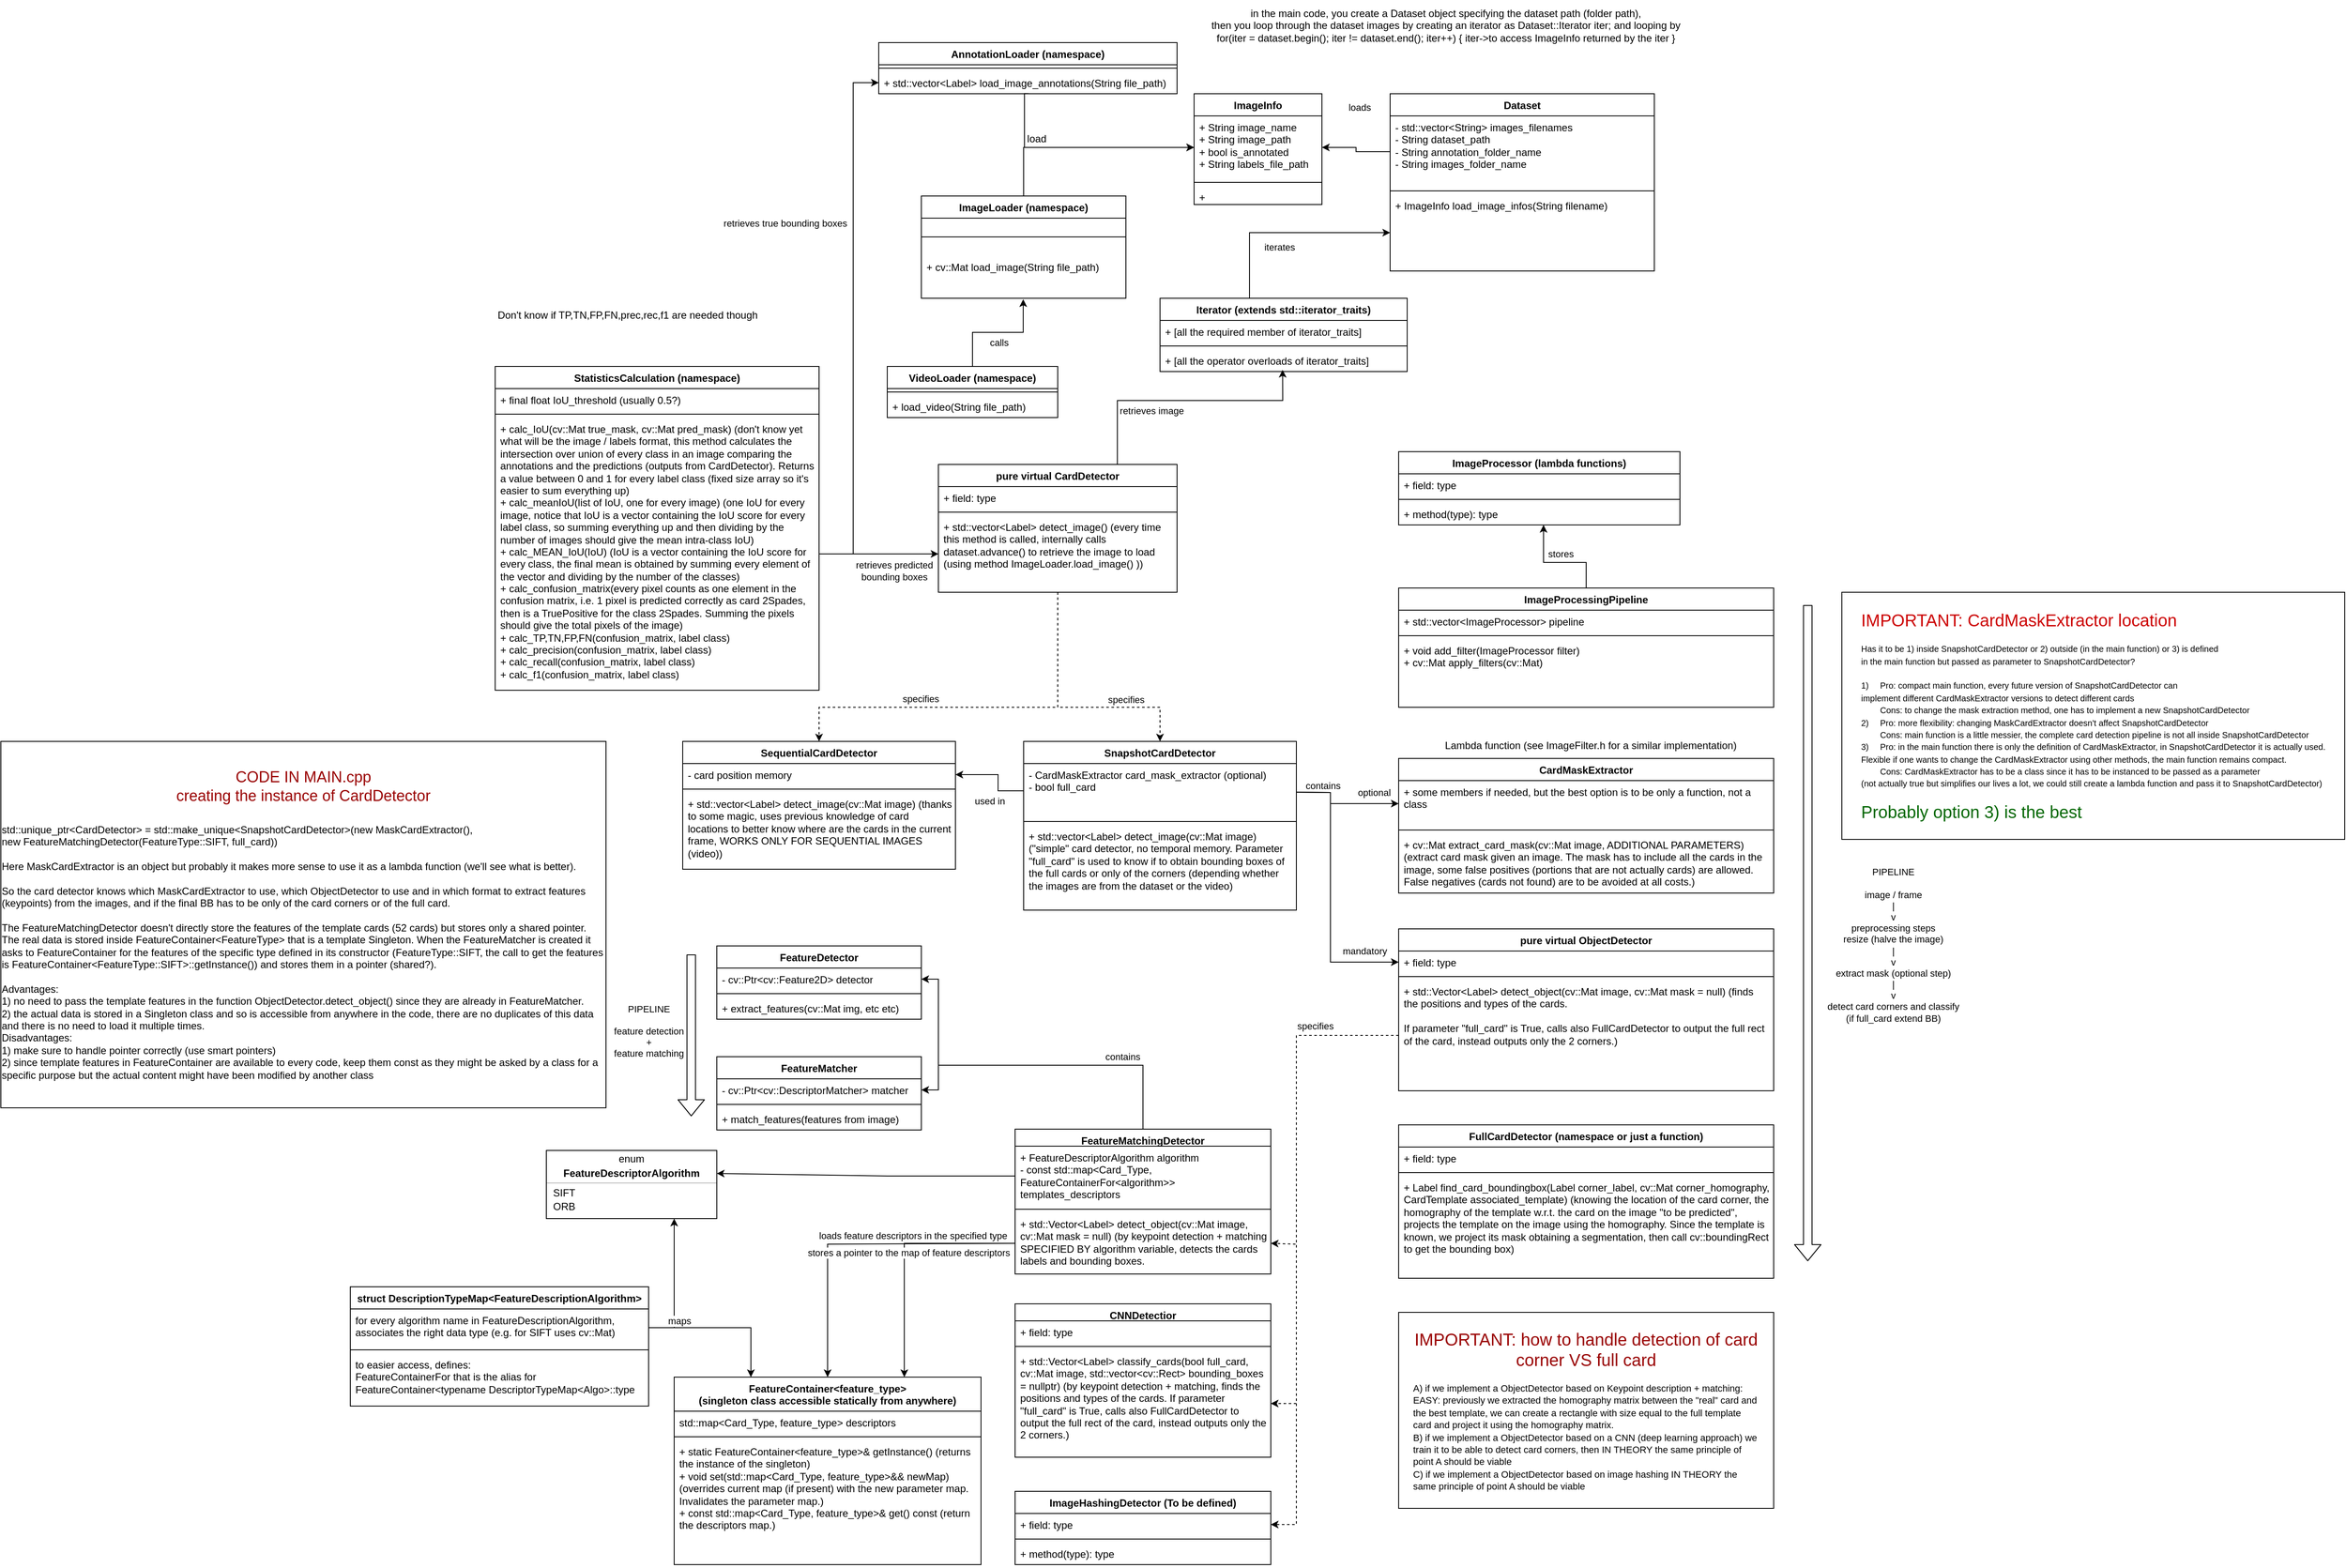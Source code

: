 <mxfile>
    <diagram name="Page-1" id="c4acf3e9-155e-7222-9cf6-157b1a14988f">
        <mxGraphModel dx="3056" dy="2372" grid="1" gridSize="10" guides="1" tooltips="1" connect="1" arrows="1" fold="1" page="1" pageScale="1" pageWidth="850" pageHeight="1100" background="none" math="0" shadow="0">
            <root>
                <mxCell id="0"/>
                <mxCell id="1" parent="0"/>
                <mxCell id="INni8aJdQVXMnW472Vi9-1" value="ImageLoader (namespace)" style="swimlane;fontStyle=1;align=center;verticalAlign=top;childLayout=stackLayout;horizontal=1;startSize=26;horizontalStack=0;resizeParent=1;resizeParentMax=0;resizeLast=0;collapsible=1;marginBottom=0;whiteSpace=wrap;html=1;" parent="1" vertex="1">
                    <mxGeometry x="440" y="-40" width="240" height="120" as="geometry"/>
                </mxCell>
                <mxCell id="INni8aJdQVXMnW472Vi9-3" value="" style="line;strokeWidth=1;fillColor=none;align=left;verticalAlign=middle;spacingTop=-1;spacingLeft=3;spacingRight=3;rotatable=0;labelPosition=right;points=[];portConstraint=eastwest;strokeColor=inherit;" parent="INni8aJdQVXMnW472Vi9-1" vertex="1">
                    <mxGeometry y="26" width="240" height="44" as="geometry"/>
                </mxCell>
                <mxCell id="INni8aJdQVXMnW472Vi9-4" value="+ cv::Mat load_image(String file_path)" style="text;strokeColor=none;fillColor=none;align=left;verticalAlign=top;spacingLeft=4;spacingRight=4;overflow=hidden;rotatable=0;points=[[0,0.5],[1,0.5]];portConstraint=eastwest;whiteSpace=wrap;html=1;" parent="INni8aJdQVXMnW472Vi9-1" vertex="1">
                    <mxGeometry y="70" width="240" height="50" as="geometry"/>
                </mxCell>
                <mxCell id="XtUhYxJzeD2RdiECUGd_-15" value="" style="edgeStyle=orthogonalEdgeStyle;rounded=0;orthogonalLoop=1;jettySize=auto;html=1;entryX=0.498;entryY=1.023;entryDx=0;entryDy=0;entryPerimeter=0;exitX=0.5;exitY=0;exitDx=0;exitDy=0;" parent="1" source="INni8aJdQVXMnW472Vi9-5" target="INni8aJdQVXMnW472Vi9-4" edge="1">
                    <mxGeometry relative="1" as="geometry">
                        <Array as="points">
                            <mxPoint x="500" y="120"/>
                            <mxPoint x="560" y="120"/>
                        </Array>
                    </mxGeometry>
                </mxCell>
                <mxCell id="XtUhYxJzeD2RdiECUGd_-16" value="calls" style="edgeLabel;html=1;align=center;verticalAlign=middle;resizable=0;points=[];" parent="XtUhYxJzeD2RdiECUGd_-15" vertex="1" connectable="0">
                    <mxGeometry x="0.511" relative="1" as="geometry">
                        <mxPoint x="-29" y="17" as="offset"/>
                    </mxGeometry>
                </mxCell>
                <mxCell id="INni8aJdQVXMnW472Vi9-5" value="VideoLoader (namespace)" style="swimlane;fontStyle=1;align=center;verticalAlign=top;childLayout=stackLayout;horizontal=1;startSize=26;horizontalStack=0;resizeParent=1;resizeParentMax=0;resizeLast=0;collapsible=1;marginBottom=0;whiteSpace=wrap;html=1;" parent="1" vertex="1">
                    <mxGeometry x="400" y="160" width="200" height="60" as="geometry"/>
                </mxCell>
                <mxCell id="INni8aJdQVXMnW472Vi9-7" value="" style="line;strokeWidth=1;fillColor=none;align=left;verticalAlign=middle;spacingTop=-1;spacingLeft=3;spacingRight=3;rotatable=0;labelPosition=right;points=[];portConstraint=eastwest;strokeColor=inherit;" parent="INni8aJdQVXMnW472Vi9-5" vertex="1">
                    <mxGeometry y="26" width="200" height="8" as="geometry"/>
                </mxCell>
                <mxCell id="INni8aJdQVXMnW472Vi9-8" value="+ load_video(String file_path)" style="text;strokeColor=none;fillColor=none;align=left;verticalAlign=top;spacingLeft=4;spacingRight=4;overflow=hidden;rotatable=0;points=[[0,0.5],[1,0.5]];portConstraint=eastwest;whiteSpace=wrap;html=1;" parent="INni8aJdQVXMnW472Vi9-5" vertex="1">
                    <mxGeometry y="34" width="200" height="26" as="geometry"/>
                </mxCell>
                <mxCell id="INni8aJdQVXMnW472Vi9-11" value="AnnotationLoader (namespace)" style="swimlane;fontStyle=1;align=center;verticalAlign=top;childLayout=stackLayout;horizontal=1;startSize=26;horizontalStack=0;resizeParent=1;resizeParentMax=0;resizeLast=0;collapsible=1;marginBottom=0;whiteSpace=wrap;html=1;" parent="1" vertex="1">
                    <mxGeometry x="390" y="-220" width="350" height="60" as="geometry"/>
                </mxCell>
                <mxCell id="INni8aJdQVXMnW472Vi9-13" value="" style="line;strokeWidth=1;fillColor=none;align=left;verticalAlign=middle;spacingTop=-1;spacingLeft=3;spacingRight=3;rotatable=0;labelPosition=right;points=[];portConstraint=eastwest;strokeColor=inherit;" parent="INni8aJdQVXMnW472Vi9-11" vertex="1">
                    <mxGeometry y="26" width="350" height="8" as="geometry"/>
                </mxCell>
                <mxCell id="INni8aJdQVXMnW472Vi9-14" value="+ std::vector&amp;lt;Label&amp;gt; load_image_annotations(String file_path)" style="text;strokeColor=none;fillColor=none;align=left;verticalAlign=top;spacingLeft=4;spacingRight=4;overflow=hidden;rotatable=0;points=[[0,0.5],[1,0.5]];portConstraint=eastwest;whiteSpace=wrap;html=1;" parent="INni8aJdQVXMnW472Vi9-11" vertex="1">
                    <mxGeometry y="34" width="350" height="26" as="geometry"/>
                </mxCell>
                <mxCell id="INni8aJdQVXMnW472Vi9-15" value="SnapshotCardDetector" style="swimlane;fontStyle=1;align=center;verticalAlign=top;childLayout=stackLayout;horizontal=1;startSize=26;horizontalStack=0;resizeParent=1;resizeParentMax=0;resizeLast=0;collapsible=1;marginBottom=0;whiteSpace=wrap;html=1;" parent="1" vertex="1">
                    <mxGeometry x="560" y="600" width="320" height="198" as="geometry"/>
                </mxCell>
                <mxCell id="INni8aJdQVXMnW472Vi9-16" value="- CardMaskExtractor card_mask_extractor (optional)&lt;div&gt;- bool full_card&lt;/div&gt;" style="text;strokeColor=none;fillColor=none;align=left;verticalAlign=top;spacingLeft=4;spacingRight=4;overflow=hidden;rotatable=0;points=[[0,0.5],[1,0.5]];portConstraint=eastwest;whiteSpace=wrap;html=1;" parent="INni8aJdQVXMnW472Vi9-15" vertex="1">
                    <mxGeometry y="26" width="320" height="64" as="geometry"/>
                </mxCell>
                <mxCell id="INni8aJdQVXMnW472Vi9-17" value="" style="line;strokeWidth=1;fillColor=none;align=left;verticalAlign=middle;spacingTop=-1;spacingLeft=3;spacingRight=3;rotatable=0;labelPosition=right;points=[];portConstraint=eastwest;strokeColor=inherit;" parent="INni8aJdQVXMnW472Vi9-15" vertex="1">
                    <mxGeometry y="90" width="320" height="8" as="geometry"/>
                </mxCell>
                <mxCell id="INni8aJdQVXMnW472Vi9-18" value="+ std::vector&amp;lt;Label&amp;gt; detect_image(cv::Mat image) (&quot;simple&quot; card detector, no temporal memory. Parameter &quot;full_card&quot; is used to know if to obtain bounding boxes of the full cards or only of the corners (depending whether the images are from the dataset or the video)" style="text;strokeColor=none;fillColor=none;align=left;verticalAlign=top;spacingLeft=4;spacingRight=4;overflow=hidden;rotatable=0;points=[[0,0.5],[1,0.5]];portConstraint=eastwest;whiteSpace=wrap;html=1;" parent="INni8aJdQVXMnW472Vi9-15" vertex="1">
                    <mxGeometry y="98" width="320" height="100" as="geometry"/>
                </mxCell>
                <mxCell id="INni8aJdQVXMnW472Vi9-19" value="Dataset" style="swimlane;fontStyle=1;align=center;verticalAlign=top;childLayout=stackLayout;horizontal=1;startSize=26;horizontalStack=0;resizeParent=1;resizeParentMax=0;resizeLast=0;collapsible=1;marginBottom=0;whiteSpace=wrap;html=1;" parent="1" vertex="1">
                    <mxGeometry x="990" y="-160" width="310" height="208" as="geometry"/>
                </mxCell>
                <mxCell id="INni8aJdQVXMnW472Vi9-20" value="- std::vector&amp;lt;String&amp;gt; images_filenames&lt;div&gt;- String dataset_path&lt;/div&gt;&lt;div&gt;- String annotation_folder_name&lt;/div&gt;&lt;div&gt;- String images_folder_name&lt;/div&gt;" style="text;strokeColor=none;fillColor=none;align=left;verticalAlign=top;spacingLeft=4;spacingRight=4;overflow=hidden;rotatable=0;points=[[0,0.5],[1,0.5]];portConstraint=eastwest;whiteSpace=wrap;html=1;" parent="INni8aJdQVXMnW472Vi9-19" vertex="1">
                    <mxGeometry y="26" width="310" height="84" as="geometry"/>
                </mxCell>
                <mxCell id="INni8aJdQVXMnW472Vi9-21" value="" style="line;strokeWidth=1;fillColor=none;align=left;verticalAlign=middle;spacingTop=-1;spacingLeft=3;spacingRight=3;rotatable=0;labelPosition=right;points=[];portConstraint=eastwest;strokeColor=inherit;" parent="INni8aJdQVXMnW472Vi9-19" vertex="1">
                    <mxGeometry y="110" width="310" height="8" as="geometry"/>
                </mxCell>
                <mxCell id="INni8aJdQVXMnW472Vi9-22" value="+ ImageInfo load_image_infos(String filename)" style="text;strokeColor=none;fillColor=none;align=left;verticalAlign=top;spacingLeft=4;spacingRight=4;overflow=hidden;rotatable=0;points=[[0,0.5],[1,0.5]];portConstraint=eastwest;whiteSpace=wrap;html=1;" parent="INni8aJdQVXMnW472Vi9-19" vertex="1">
                    <mxGeometry y="118" width="310" height="90" as="geometry"/>
                </mxCell>
                <mxCell id="INni8aJdQVXMnW472Vi9-26" value="CardMaskExtractor" style="swimlane;fontStyle=1;align=center;verticalAlign=top;childLayout=stackLayout;horizontal=1;startSize=26;horizontalStack=0;resizeParent=1;resizeParentMax=0;resizeLast=0;collapsible=1;marginBottom=0;whiteSpace=wrap;html=1;" parent="1" vertex="1">
                    <mxGeometry x="1000" y="620" width="440" height="158" as="geometry"/>
                </mxCell>
                <mxCell id="INni8aJdQVXMnW472Vi9-27" value="+ some members if needed, but the best option is to be only a function, not a class" style="text;strokeColor=none;fillColor=none;align=left;verticalAlign=top;spacingLeft=4;spacingRight=4;overflow=hidden;rotatable=0;points=[[0,0.5],[1,0.5]];portConstraint=eastwest;whiteSpace=wrap;html=1;" parent="INni8aJdQVXMnW472Vi9-26" vertex="1">
                    <mxGeometry y="26" width="440" height="54" as="geometry"/>
                </mxCell>
                <mxCell id="INni8aJdQVXMnW472Vi9-28" value="" style="line;strokeWidth=1;fillColor=none;align=left;verticalAlign=middle;spacingTop=-1;spacingLeft=3;spacingRight=3;rotatable=0;labelPosition=right;points=[];portConstraint=eastwest;strokeColor=inherit;" parent="INni8aJdQVXMnW472Vi9-26" vertex="1">
                    <mxGeometry y="80" width="440" height="8" as="geometry"/>
                </mxCell>
                <mxCell id="INni8aJdQVXMnW472Vi9-29" value="+ cv::Mat extract_card_mask(cv::Mat image, ADDITIONAL PARAMETERS) (extract card mask given an image. The mask has to include all the cards in the image, some false positives (portions that are not actually cards) are allowed. False negatives (cards not found) are to be avoided at all costs.)" style="text;strokeColor=none;fillColor=none;align=left;verticalAlign=top;spacingLeft=4;spacingRight=4;overflow=hidden;rotatable=0;points=[[0,0.5],[1,0.5]];portConstraint=eastwest;whiteSpace=wrap;html=1;" parent="INni8aJdQVXMnW472Vi9-26" vertex="1">
                    <mxGeometry y="88" width="440" height="70" as="geometry"/>
                </mxCell>
                <mxCell id="INni8aJdQVXMnW472Vi9-32" value="pure virtual ObjectDetector" style="swimlane;fontStyle=1;align=center;verticalAlign=top;childLayout=stackLayout;horizontal=1;startSize=26;horizontalStack=0;resizeParent=1;resizeParentMax=0;resizeLast=0;collapsible=1;marginBottom=0;whiteSpace=wrap;html=1;" parent="1" vertex="1">
                    <mxGeometry x="1000" y="820" width="440" height="190" as="geometry"/>
                </mxCell>
                <mxCell id="INni8aJdQVXMnW472Vi9-33" value="+ field: type" style="text;strokeColor=none;fillColor=none;align=left;verticalAlign=top;spacingLeft=4;spacingRight=4;overflow=hidden;rotatable=0;points=[[0,0.5],[1,0.5]];portConstraint=eastwest;whiteSpace=wrap;html=1;" parent="INni8aJdQVXMnW472Vi9-32" vertex="1">
                    <mxGeometry y="26" width="440" height="26" as="geometry"/>
                </mxCell>
                <mxCell id="INni8aJdQVXMnW472Vi9-34" value="" style="line;strokeWidth=1;fillColor=none;align=left;verticalAlign=middle;spacingTop=-1;spacingLeft=3;spacingRight=3;rotatable=0;labelPosition=right;points=[];portConstraint=eastwest;strokeColor=inherit;" parent="INni8aJdQVXMnW472Vi9-32" vertex="1">
                    <mxGeometry y="52" width="440" height="8" as="geometry"/>
                </mxCell>
                <mxCell id="INni8aJdQVXMnW472Vi9-35" value="+ std::Vector&amp;lt;Label&amp;gt; detect_object(cv::Mat image, cv::Mat mask = null) (finds the positions and types of the cards.&lt;div&gt;&lt;br&gt;&lt;/div&gt;&lt;div&gt;If parameter &quot;full_card&quot; is True, calls also FullCardDetector to output the full rect of the card, instead outputs only the 2 corners.)&lt;/div&gt;" style="text;strokeColor=none;fillColor=none;align=left;verticalAlign=top;spacingLeft=4;spacingRight=4;overflow=hidden;rotatable=0;points=[[0,0.5],[1,0.5]];portConstraint=eastwest;whiteSpace=wrap;html=1;" parent="INni8aJdQVXMnW472Vi9-32" vertex="1">
                    <mxGeometry y="60" width="440" height="130" as="geometry"/>
                </mxCell>
                <mxCell id="INni8aJdQVXMnW472Vi9-43" value="pure virtual CardDetector" style="swimlane;fontStyle=1;align=center;verticalAlign=top;childLayout=stackLayout;horizontal=1;startSize=26;horizontalStack=0;resizeParent=1;resizeParentMax=0;resizeLast=0;collapsible=1;marginBottom=0;whiteSpace=wrap;html=1;" parent="1" vertex="1">
                    <mxGeometry x="460" y="275" width="280" height="150" as="geometry"/>
                </mxCell>
                <mxCell id="INni8aJdQVXMnW472Vi9-44" value="+ field: type" style="text;strokeColor=none;fillColor=none;align=left;verticalAlign=top;spacingLeft=4;spacingRight=4;overflow=hidden;rotatable=0;points=[[0,0.5],[1,0.5]];portConstraint=eastwest;whiteSpace=wrap;html=1;" parent="INni8aJdQVXMnW472Vi9-43" vertex="1">
                    <mxGeometry y="26" width="280" height="26" as="geometry"/>
                </mxCell>
                <mxCell id="INni8aJdQVXMnW472Vi9-45" value="" style="line;strokeWidth=1;fillColor=none;align=left;verticalAlign=middle;spacingTop=-1;spacingLeft=3;spacingRight=3;rotatable=0;labelPosition=right;points=[];portConstraint=eastwest;strokeColor=inherit;" parent="INni8aJdQVXMnW472Vi9-43" vertex="1">
                    <mxGeometry y="52" width="280" height="8" as="geometry"/>
                </mxCell>
                <mxCell id="INni8aJdQVXMnW472Vi9-46" value="+ std::vector&amp;lt;Label&amp;gt; detect_image() (every time this method is called, internally calls dataset.advance() to retrieve the image to load (using method ImageLoader.load_image() ))" style="text;strokeColor=none;fillColor=none;align=left;verticalAlign=top;spacingLeft=4;spacingRight=4;overflow=hidden;rotatable=0;points=[[0,0.5],[1,0.5]];portConstraint=eastwest;whiteSpace=wrap;html=1;" parent="INni8aJdQVXMnW472Vi9-43" vertex="1">
                    <mxGeometry y="60" width="280" height="90" as="geometry"/>
                </mxCell>
                <mxCell id="INni8aJdQVXMnW472Vi9-47" value="SequentialCardDetector" style="swimlane;fontStyle=1;align=center;verticalAlign=top;childLayout=stackLayout;horizontal=1;startSize=26;horizontalStack=0;resizeParent=1;resizeParentMax=0;resizeLast=0;collapsible=1;marginBottom=0;whiteSpace=wrap;html=1;" parent="1" vertex="1">
                    <mxGeometry x="160" y="600" width="320" height="150" as="geometry"/>
                </mxCell>
                <mxCell id="INni8aJdQVXMnW472Vi9-48" value="- card position memory" style="text;strokeColor=none;fillColor=none;align=left;verticalAlign=top;spacingLeft=4;spacingRight=4;overflow=hidden;rotatable=0;points=[[0,0.5],[1,0.5]];portConstraint=eastwest;whiteSpace=wrap;html=1;" parent="INni8aJdQVXMnW472Vi9-47" vertex="1">
                    <mxGeometry y="26" width="320" height="26" as="geometry"/>
                </mxCell>
                <mxCell id="INni8aJdQVXMnW472Vi9-49" value="" style="line;strokeWidth=1;fillColor=none;align=left;verticalAlign=middle;spacingTop=-1;spacingLeft=3;spacingRight=3;rotatable=0;labelPosition=right;points=[];portConstraint=eastwest;strokeColor=inherit;" parent="INni8aJdQVXMnW472Vi9-47" vertex="1">
                    <mxGeometry y="52" width="320" height="8" as="geometry"/>
                </mxCell>
                <mxCell id="INni8aJdQVXMnW472Vi9-50" value="+ std::vector&amp;lt;Label&amp;gt; detect_image(cv::Mat image) (thanks to some magic, uses previous knowledge of card locations to better know where are the cards in the current frame, WORKS ONLY FOR SEQUENTIAL IMAGES (video))" style="text;strokeColor=none;fillColor=none;align=left;verticalAlign=top;spacingLeft=4;spacingRight=4;overflow=hidden;rotatable=0;points=[[0,0.5],[1,0.5]];portConstraint=eastwest;whiteSpace=wrap;html=1;" parent="INni8aJdQVXMnW472Vi9-47" vertex="1">
                    <mxGeometry y="60" width="320" height="90" as="geometry"/>
                </mxCell>
                <mxCell id="INni8aJdQVXMnW472Vi9-65" value="StatisticsCalculation (namespace)" style="swimlane;fontStyle=1;align=center;verticalAlign=top;childLayout=stackLayout;horizontal=1;startSize=26;horizontalStack=0;resizeParent=1;resizeParentMax=0;resizeLast=0;collapsible=1;marginBottom=0;whiteSpace=wrap;html=1;" parent="1" vertex="1">
                    <mxGeometry x="-60" y="160" width="380" height="380" as="geometry"/>
                </mxCell>
                <mxCell id="INni8aJdQVXMnW472Vi9-66" value="+ final float IoU_threshold (usually 0.5?)" style="text;strokeColor=none;fillColor=none;align=left;verticalAlign=top;spacingLeft=4;spacingRight=4;overflow=hidden;rotatable=0;points=[[0,0.5],[1,0.5]];portConstraint=eastwest;whiteSpace=wrap;html=1;" parent="INni8aJdQVXMnW472Vi9-65" vertex="1">
                    <mxGeometry y="26" width="380" height="26" as="geometry"/>
                </mxCell>
                <mxCell id="INni8aJdQVXMnW472Vi9-67" value="" style="line;strokeWidth=1;fillColor=none;align=left;verticalAlign=middle;spacingTop=-1;spacingLeft=3;spacingRight=3;rotatable=0;labelPosition=right;points=[];portConstraint=eastwest;strokeColor=inherit;" parent="INni8aJdQVXMnW472Vi9-65" vertex="1">
                    <mxGeometry y="52" width="380" height="8" as="geometry"/>
                </mxCell>
                <mxCell id="INni8aJdQVXMnW472Vi9-68" value="+ calc_IoU(cv::Mat true_mask, cv::Mat pred_mask) (don&#39;t know yet what will be the image / labels format, this method calculates the intersection over union of every class in an image comparing the annotations and the predictions (outputs from CardDetector). Returns a value between 0 and 1 for every label class (fixed size array so it&#39;s easier to sum everything up)&lt;div&gt;+ calc_meanIoU(list of IoU, one for every image) (one IoU for every image, notice that IoU is a vector containing the IoU score for every label class, so summing everything up and then dividing by the number of images should give the mean intra-class IoU)&lt;/div&gt;&lt;div&gt;+ calc_MEAN_IoU(IoU) (IoU is a vector containing the IoU score for every class, the final mean is obtained by summing every element of the vector and dividing by the number of the classes)&lt;br&gt;&lt;div&gt;+ calc_confusion_matrix(every pixel counts as one element in the confusion matrix, i.e. 1 pixel is predicted correctly as card 2Spades, then is a TruePositive for the class 2Spades. Summing the pixels should give the total pixels of the image)&lt;/div&gt;&lt;div&gt;+ calc_TP,TN,FP,FN(confusion_matrix, label class)&lt;/div&gt;&lt;div&gt;+ calc_precision(confusion_matrix, label class)&lt;/div&gt;&lt;div&gt;+ calc_recall(confusion_matrix, label class)&lt;/div&gt;&lt;div&gt;+ calc_f1(confusion_matrix, label class)&lt;/div&gt;&lt;/div&gt;" style="text;strokeColor=none;fillColor=none;align=left;verticalAlign=top;spacingLeft=4;spacingRight=4;overflow=hidden;rotatable=0;points=[[0,0.5],[1,0.5]];portConstraint=eastwest;whiteSpace=wrap;html=1;" parent="INni8aJdQVXMnW472Vi9-65" vertex="1">
                    <mxGeometry y="60" width="380" height="320" as="geometry"/>
                </mxCell>
                <mxCell id="INni8aJdQVXMnW472Vi9-69" style="edgeStyle=orthogonalEdgeStyle;rounded=0;orthogonalLoop=1;jettySize=auto;html=1;entryX=0;entryY=0.5;entryDx=0;entryDy=0;" parent="1" source="INni8aJdQVXMnW472Vi9-68" target="INni8aJdQVXMnW472Vi9-14" edge="1">
                    <mxGeometry relative="1" as="geometry">
                        <Array as="points">
                            <mxPoint x="360" y="380"/>
                            <mxPoint x="360" y="-173"/>
                        </Array>
                    </mxGeometry>
                </mxCell>
                <mxCell id="INni8aJdQVXMnW472Vi9-70" value="retrieves true bounding boxes" style="edgeLabel;html=1;align=center;verticalAlign=middle;resizable=0;points=[];" parent="INni8aJdQVXMnW472Vi9-69" vertex="1" connectable="0">
                    <mxGeometry x="0.26" y="3" relative="1" as="geometry">
                        <mxPoint x="-77" y="-36" as="offset"/>
                    </mxGeometry>
                </mxCell>
                <mxCell id="INni8aJdQVXMnW472Vi9-71" style="edgeStyle=orthogonalEdgeStyle;rounded=0;orthogonalLoop=1;jettySize=auto;html=1;entryX=0;entryY=0.5;entryDx=0;entryDy=0;" parent="1" source="INni8aJdQVXMnW472Vi9-68" target="INni8aJdQVXMnW472Vi9-46" edge="1">
                    <mxGeometry relative="1" as="geometry">
                        <Array as="points">
                            <mxPoint x="420" y="380"/>
                            <mxPoint x="420" y="380"/>
                        </Array>
                    </mxGeometry>
                </mxCell>
                <mxCell id="INni8aJdQVXMnW472Vi9-72" value="retrieves predicted&lt;div&gt;bounding boxes&lt;/div&gt;" style="edgeLabel;html=1;align=center;verticalAlign=middle;resizable=0;points=[];" parent="INni8aJdQVXMnW472Vi9-71" vertex="1" connectable="0">
                    <mxGeometry x="0.248" relative="1" as="geometry">
                        <mxPoint y="20" as="offset"/>
                    </mxGeometry>
                </mxCell>
                <mxCell id="INni8aJdQVXMnW472Vi9-73" value="Don&#39;t know if TP,TN,FP,FN,prec,rec,f1 are needed though" style="text;html=1;align=center;verticalAlign=middle;resizable=0;points=[];autosize=1;strokeColor=none;fillColor=none;" parent="1" vertex="1">
                    <mxGeometry x="-70" y="85" width="330" height="30" as="geometry"/>
                </mxCell>
                <mxCell id="XtUhYxJzeD2RdiECUGd_-1" value="ImageInfo" style="swimlane;fontStyle=1;align=center;verticalAlign=top;childLayout=stackLayout;horizontal=1;startSize=26;horizontalStack=0;resizeParent=1;resizeParentMax=0;resizeLast=0;collapsible=1;marginBottom=0;whiteSpace=wrap;html=1;" parent="1" vertex="1">
                    <mxGeometry x="760" y="-160" width="150" height="130" as="geometry"/>
                </mxCell>
                <mxCell id="XtUhYxJzeD2RdiECUGd_-2" value="+ String image_name&lt;div&gt;+ String image_path&lt;/div&gt;&lt;div&gt;+ bool is_annotated&lt;/div&gt;&lt;div&gt;+ String labels_file_path&lt;/div&gt;" style="text;strokeColor=none;fillColor=none;align=left;verticalAlign=top;spacingLeft=4;spacingRight=4;overflow=hidden;rotatable=0;points=[[0,0.5],[1,0.5]];portConstraint=eastwest;whiteSpace=wrap;html=1;" parent="XtUhYxJzeD2RdiECUGd_-1" vertex="1">
                    <mxGeometry y="26" width="150" height="74" as="geometry"/>
                </mxCell>
                <mxCell id="XtUhYxJzeD2RdiECUGd_-3" value="" style="line;strokeWidth=1;fillColor=none;align=left;verticalAlign=middle;spacingTop=-1;spacingLeft=3;spacingRight=3;rotatable=0;labelPosition=right;points=[];portConstraint=eastwest;strokeColor=inherit;" parent="XtUhYxJzeD2RdiECUGd_-1" vertex="1">
                    <mxGeometry y="100" width="150" height="8" as="geometry"/>
                </mxCell>
                <mxCell id="XtUhYxJzeD2RdiECUGd_-4" value="+&amp;nbsp;" style="text;strokeColor=none;fillColor=none;align=left;verticalAlign=top;spacingLeft=4;spacingRight=4;overflow=hidden;rotatable=0;points=[[0,0.5],[1,0.5]];portConstraint=eastwest;whiteSpace=wrap;html=1;" parent="XtUhYxJzeD2RdiECUGd_-1" vertex="1">
                    <mxGeometry y="108" width="150" height="22" as="geometry"/>
                </mxCell>
                <mxCell id="XtUhYxJzeD2RdiECUGd_-5" style="edgeStyle=orthogonalEdgeStyle;rounded=0;orthogonalLoop=1;jettySize=auto;html=1;entryX=1;entryY=0.5;entryDx=0;entryDy=0;exitX=0;exitY=0.5;exitDx=0;exitDy=0;" parent="1" source="INni8aJdQVXMnW472Vi9-20" target="XtUhYxJzeD2RdiECUGd_-2" edge="1">
                    <mxGeometry relative="1" as="geometry"/>
                </mxCell>
                <mxCell id="XtUhYxJzeD2RdiECUGd_-6" value="loads" style="edgeLabel;html=1;align=center;verticalAlign=middle;resizable=0;points=[];" parent="XtUhYxJzeD2RdiECUGd_-5" vertex="1" connectable="0">
                    <mxGeometry x="-0.321" y="-2" relative="1" as="geometry">
                        <mxPoint x="-7" y="-50" as="offset"/>
                    </mxGeometry>
                </mxCell>
                <mxCell id="XtUhYxJzeD2RdiECUGd_-7" value="Iterator (extends std::iterator_traits)" style="swimlane;fontStyle=1;align=center;verticalAlign=top;childLayout=stackLayout;horizontal=1;startSize=26;horizontalStack=0;resizeParent=1;resizeParentMax=0;resizeLast=0;collapsible=1;marginBottom=0;whiteSpace=wrap;html=1;" parent="1" vertex="1">
                    <mxGeometry x="720" y="80" width="290" height="86" as="geometry"/>
                </mxCell>
                <mxCell id="XtUhYxJzeD2RdiECUGd_-8" value="+ [all the required member of iterator_traits]" style="text;strokeColor=none;fillColor=none;align=left;verticalAlign=top;spacingLeft=4;spacingRight=4;overflow=hidden;rotatable=0;points=[[0,0.5],[1,0.5]];portConstraint=eastwest;whiteSpace=wrap;html=1;" parent="XtUhYxJzeD2RdiECUGd_-7" vertex="1">
                    <mxGeometry y="26" width="290" height="26" as="geometry"/>
                </mxCell>
                <mxCell id="XtUhYxJzeD2RdiECUGd_-9" value="" style="line;strokeWidth=1;fillColor=none;align=left;verticalAlign=middle;spacingTop=-1;spacingLeft=3;spacingRight=3;rotatable=0;labelPosition=right;points=[];portConstraint=eastwest;strokeColor=inherit;" parent="XtUhYxJzeD2RdiECUGd_-7" vertex="1">
                    <mxGeometry y="52" width="290" height="8" as="geometry"/>
                </mxCell>
                <mxCell id="XtUhYxJzeD2RdiECUGd_-10" value="+ [all the operator overloads of iterator_traits]" style="text;strokeColor=none;fillColor=none;align=left;verticalAlign=top;spacingLeft=4;spacingRight=4;overflow=hidden;rotatable=0;points=[[0,0.5],[1,0.5]];portConstraint=eastwest;whiteSpace=wrap;html=1;" parent="XtUhYxJzeD2RdiECUGd_-7" vertex="1">
                    <mxGeometry y="60" width="290" height="26" as="geometry"/>
                </mxCell>
                <mxCell id="XtUhYxJzeD2RdiECUGd_-11" style="edgeStyle=orthogonalEdgeStyle;rounded=0;orthogonalLoop=1;jettySize=auto;html=1;entryX=0;entryY=0.5;entryDx=0;entryDy=0;exitX=0.5;exitY=0;exitDx=0;exitDy=0;" parent="1" source="XtUhYxJzeD2RdiECUGd_-7" target="INni8aJdQVXMnW472Vi9-22" edge="1">
                    <mxGeometry relative="1" as="geometry">
                        <Array as="points">
                            <mxPoint x="825" y="3"/>
                        </Array>
                        <mxPoint x="920" y="150" as="sourcePoint"/>
                    </mxGeometry>
                </mxCell>
                <mxCell id="XtUhYxJzeD2RdiECUGd_-12" value="iterates" style="edgeLabel;html=1;align=center;verticalAlign=middle;resizable=0;points=[];" parent="XtUhYxJzeD2RdiECUGd_-11" vertex="1" connectable="0">
                    <mxGeometry x="-0.304" y="-1" relative="1" as="geometry">
                        <mxPoint x="34" y="-2" as="offset"/>
                    </mxGeometry>
                </mxCell>
                <mxCell id="XtUhYxJzeD2RdiECUGd_-13" value="in the main code, you create a Dataset object specifying the dataset path (folder path),&lt;div&gt;then you loop through the dataset images by creating an iterator as Dataset::Iterator iter; and looping by&lt;/div&gt;&lt;div&gt;for(iter = dataset.begin(); iter != dataset.end(); iter++) { iter-&amp;gt;to access ImageInfo returned by the iter }&lt;/div&gt;" style="text;html=1;align=center;verticalAlign=middle;resizable=0;points=[];autosize=1;strokeColor=none;fillColor=none;" parent="1" vertex="1">
                    <mxGeometry x="770" y="-270" width="570" height="60" as="geometry"/>
                </mxCell>
                <mxCell id="XtUhYxJzeD2RdiECUGd_-19" style="edgeStyle=orthogonalEdgeStyle;rounded=0;orthogonalLoop=1;jettySize=auto;html=1;entryX=0;entryY=0.5;entryDx=0;entryDy=0;exitX=0.5;exitY=0;exitDx=0;exitDy=0;" parent="1" source="INni8aJdQVXMnW472Vi9-1" target="XtUhYxJzeD2RdiECUGd_-2" edge="1">
                    <mxGeometry relative="1" as="geometry"/>
                </mxCell>
                <mxCell id="XtUhYxJzeD2RdiECUGd_-20" style="edgeStyle=orthogonalEdgeStyle;rounded=0;orthogonalLoop=1;jettySize=auto;html=1;entryX=0;entryY=0.5;entryDx=0;entryDy=0;exitX=0.503;exitY=0.994;exitDx=0;exitDy=0;exitPerimeter=0;" parent="1" source="INni8aJdQVXMnW472Vi9-14" target="XtUhYxJzeD2RdiECUGd_-2" edge="1">
                    <mxGeometry relative="1" as="geometry">
                        <Array as="points">
                            <mxPoint x="561" y="-97"/>
                        </Array>
                    </mxGeometry>
                </mxCell>
                <mxCell id="XtUhYxJzeD2RdiECUGd_-21" value="load" style="text;html=1;align=center;verticalAlign=middle;resizable=0;points=[];autosize=1;strokeColor=none;fillColor=none;" parent="1" vertex="1">
                    <mxGeometry x="550" y="-122" width="50" height="30" as="geometry"/>
                </mxCell>
                <mxCell id="XtUhYxJzeD2RdiECUGd_-26" value="FullCardDetector (namespace or just a function)" style="swimlane;fontStyle=1;align=center;verticalAlign=top;childLayout=stackLayout;horizontal=1;startSize=26;horizontalStack=0;resizeParent=1;resizeParentMax=0;resizeLast=0;collapsible=1;marginBottom=0;whiteSpace=wrap;html=1;" parent="1" vertex="1">
                    <mxGeometry x="1000" y="1050" width="440" height="180" as="geometry"/>
                </mxCell>
                <mxCell id="XtUhYxJzeD2RdiECUGd_-27" value="+ field: type" style="text;strokeColor=none;fillColor=none;align=left;verticalAlign=top;spacingLeft=4;spacingRight=4;overflow=hidden;rotatable=0;points=[[0,0.5],[1,0.5]];portConstraint=eastwest;whiteSpace=wrap;html=1;" parent="XtUhYxJzeD2RdiECUGd_-26" vertex="1">
                    <mxGeometry y="26" width="440" height="26" as="geometry"/>
                </mxCell>
                <mxCell id="XtUhYxJzeD2RdiECUGd_-28" value="" style="line;strokeWidth=1;fillColor=none;align=left;verticalAlign=middle;spacingTop=-1;spacingLeft=3;spacingRight=3;rotatable=0;labelPosition=right;points=[];portConstraint=eastwest;strokeColor=inherit;" parent="XtUhYxJzeD2RdiECUGd_-26" vertex="1">
                    <mxGeometry y="52" width="440" height="8" as="geometry"/>
                </mxCell>
                <mxCell id="XtUhYxJzeD2RdiECUGd_-29" value="+ Label find_card_boundingbox(Label corner_label, cv::Mat corner_homography, CardTemplate associated_template) (knowing the location of the card corner, the homography of the template w.r.t. the card on the image &quot;to be predicted&quot;, projects the template on the image using the homography. Since the template is known, we project its mask obtaining a segmentation, then call cv::boundingRect to get the bounding box)" style="text;strokeColor=none;fillColor=none;align=left;verticalAlign=top;spacingLeft=4;spacingRight=4;overflow=hidden;rotatable=0;points=[[0,0.5],[1,0.5]];portConstraint=eastwest;whiteSpace=wrap;html=1;" parent="XtUhYxJzeD2RdiECUGd_-26" vertex="1">
                    <mxGeometry y="60" width="440" height="120" as="geometry"/>
                </mxCell>
                <mxCell id="XtUhYxJzeD2RdiECUGd_-32" value="FeatureDetector" style="swimlane;fontStyle=1;align=center;verticalAlign=top;childLayout=stackLayout;horizontal=1;startSize=26;horizontalStack=0;resizeParent=1;resizeParentMax=0;resizeLast=0;collapsible=1;marginBottom=0;whiteSpace=wrap;html=1;" parent="1" vertex="1">
                    <mxGeometry x="200" y="840" width="240" height="86" as="geometry"/>
                </mxCell>
                <mxCell id="XtUhYxJzeD2RdiECUGd_-33" value="- cv::Ptr&amp;lt;cv::Feature2D&amp;gt; detector" style="text;strokeColor=none;fillColor=none;align=left;verticalAlign=top;spacingLeft=4;spacingRight=4;overflow=hidden;rotatable=0;points=[[0,0.5],[1,0.5]];portConstraint=eastwest;whiteSpace=wrap;html=1;" parent="XtUhYxJzeD2RdiECUGd_-32" vertex="1">
                    <mxGeometry y="26" width="240" height="26" as="geometry"/>
                </mxCell>
                <mxCell id="XtUhYxJzeD2RdiECUGd_-34" value="" style="line;strokeWidth=1;fillColor=none;align=left;verticalAlign=middle;spacingTop=-1;spacingLeft=3;spacingRight=3;rotatable=0;labelPosition=right;points=[];portConstraint=eastwest;strokeColor=inherit;" parent="XtUhYxJzeD2RdiECUGd_-32" vertex="1">
                    <mxGeometry y="52" width="240" height="8" as="geometry"/>
                </mxCell>
                <mxCell id="XtUhYxJzeD2RdiECUGd_-35" value="+ extract_features(cv::Mat img, etc etc)" style="text;strokeColor=none;fillColor=none;align=left;verticalAlign=top;spacingLeft=4;spacingRight=4;overflow=hidden;rotatable=0;points=[[0,0.5],[1,0.5]];portConstraint=eastwest;whiteSpace=wrap;html=1;" parent="XtUhYxJzeD2RdiECUGd_-32" vertex="1">
                    <mxGeometry y="60" width="240" height="26" as="geometry"/>
                </mxCell>
                <mxCell id="XtUhYxJzeD2RdiECUGd_-36" value="FeatureMatcher" style="swimlane;fontStyle=1;align=center;verticalAlign=top;childLayout=stackLayout;horizontal=1;startSize=26;horizontalStack=0;resizeParent=1;resizeParentMax=0;resizeLast=0;collapsible=1;marginBottom=0;whiteSpace=wrap;html=1;" parent="1" vertex="1">
                    <mxGeometry x="200" y="970" width="240" height="86" as="geometry"/>
                </mxCell>
                <mxCell id="XtUhYxJzeD2RdiECUGd_-37" value="- cv::Ptr&amp;lt;cv::DescriptorMatcher&amp;gt; matcher" style="text;strokeColor=none;fillColor=none;align=left;verticalAlign=top;spacingLeft=4;spacingRight=4;overflow=hidden;rotatable=0;points=[[0,0.5],[1,0.5]];portConstraint=eastwest;whiteSpace=wrap;html=1;" parent="XtUhYxJzeD2RdiECUGd_-36" vertex="1">
                    <mxGeometry y="26" width="240" height="26" as="geometry"/>
                </mxCell>
                <mxCell id="XtUhYxJzeD2RdiECUGd_-38" value="" style="line;strokeWidth=1;fillColor=none;align=left;verticalAlign=middle;spacingTop=-1;spacingLeft=3;spacingRight=3;rotatable=0;labelPosition=right;points=[];portConstraint=eastwest;strokeColor=inherit;" parent="XtUhYxJzeD2RdiECUGd_-36" vertex="1">
                    <mxGeometry y="52" width="240" height="8" as="geometry"/>
                </mxCell>
                <mxCell id="XtUhYxJzeD2RdiECUGd_-39" value="+ match_features(features from image)" style="text;strokeColor=none;fillColor=none;align=left;verticalAlign=top;spacingLeft=4;spacingRight=4;overflow=hidden;rotatable=0;points=[[0,0.5],[1,0.5]];portConstraint=eastwest;whiteSpace=wrap;html=1;" parent="XtUhYxJzeD2RdiECUGd_-36" vertex="1">
                    <mxGeometry y="60" width="240" height="26" as="geometry"/>
                </mxCell>
                <mxCell id="XtUhYxJzeD2RdiECUGd_-43" value="ImageProcessingPipeline" style="swimlane;fontStyle=1;align=center;verticalAlign=top;childLayout=stackLayout;horizontal=1;startSize=26;horizontalStack=0;resizeParent=1;resizeParentMax=0;resizeLast=0;collapsible=1;marginBottom=0;whiteSpace=wrap;html=1;" parent="1" vertex="1">
                    <mxGeometry x="1000" y="420" width="440" height="140" as="geometry"/>
                </mxCell>
                <mxCell id="XtUhYxJzeD2RdiECUGd_-44" value="+ std::vector&amp;lt;ImageProcessor&amp;gt; pipeline" style="text;strokeColor=none;fillColor=none;align=left;verticalAlign=top;spacingLeft=4;spacingRight=4;overflow=hidden;rotatable=0;points=[[0,0.5],[1,0.5]];portConstraint=eastwest;whiteSpace=wrap;html=1;" parent="XtUhYxJzeD2RdiECUGd_-43" vertex="1">
                    <mxGeometry y="26" width="440" height="26" as="geometry"/>
                </mxCell>
                <mxCell id="XtUhYxJzeD2RdiECUGd_-45" value="" style="line;strokeWidth=1;fillColor=none;align=left;verticalAlign=middle;spacingTop=-1;spacingLeft=3;spacingRight=3;rotatable=0;labelPosition=right;points=[];portConstraint=eastwest;strokeColor=inherit;" parent="XtUhYxJzeD2RdiECUGd_-43" vertex="1">
                    <mxGeometry y="52" width="440" height="8" as="geometry"/>
                </mxCell>
                <mxCell id="XtUhYxJzeD2RdiECUGd_-46" value="+ void add_filter(ImageProcessor filter)&lt;div&gt;+ cv::Mat apply_filters(cv::Mat)&lt;/div&gt;" style="text;strokeColor=none;fillColor=none;align=left;verticalAlign=top;spacingLeft=4;spacingRight=4;overflow=hidden;rotatable=0;points=[[0,0.5],[1,0.5]];portConstraint=eastwest;whiteSpace=wrap;html=1;" parent="XtUhYxJzeD2RdiECUGd_-43" vertex="1">
                    <mxGeometry y="60" width="440" height="80" as="geometry"/>
                </mxCell>
                <mxCell id="XtUhYxJzeD2RdiECUGd_-47" value="ImageProcessor (lambda functions)" style="swimlane;fontStyle=1;align=center;verticalAlign=top;childLayout=stackLayout;horizontal=1;startSize=26;horizontalStack=0;resizeParent=1;resizeParentMax=0;resizeLast=0;collapsible=1;marginBottom=0;whiteSpace=wrap;html=1;" parent="1" vertex="1">
                    <mxGeometry x="1000" y="260" width="330" height="86" as="geometry"/>
                </mxCell>
                <mxCell id="XtUhYxJzeD2RdiECUGd_-48" value="+ field: type" style="text;strokeColor=none;fillColor=none;align=left;verticalAlign=top;spacingLeft=4;spacingRight=4;overflow=hidden;rotatable=0;points=[[0,0.5],[1,0.5]];portConstraint=eastwest;whiteSpace=wrap;html=1;" parent="XtUhYxJzeD2RdiECUGd_-47" vertex="1">
                    <mxGeometry y="26" width="330" height="26" as="geometry"/>
                </mxCell>
                <mxCell id="XtUhYxJzeD2RdiECUGd_-49" value="" style="line;strokeWidth=1;fillColor=none;align=left;verticalAlign=middle;spacingTop=-1;spacingLeft=3;spacingRight=3;rotatable=0;labelPosition=right;points=[];portConstraint=eastwest;strokeColor=inherit;" parent="XtUhYxJzeD2RdiECUGd_-47" vertex="1">
                    <mxGeometry y="52" width="330" height="8" as="geometry"/>
                </mxCell>
                <mxCell id="XtUhYxJzeD2RdiECUGd_-50" value="+ method(type): type" style="text;strokeColor=none;fillColor=none;align=left;verticalAlign=top;spacingLeft=4;spacingRight=4;overflow=hidden;rotatable=0;points=[[0,0.5],[1,0.5]];portConstraint=eastwest;whiteSpace=wrap;html=1;" parent="XtUhYxJzeD2RdiECUGd_-47" vertex="1">
                    <mxGeometry y="60" width="330" height="26" as="geometry"/>
                </mxCell>
                <mxCell id="XtUhYxJzeD2RdiECUGd_-51" style="edgeStyle=orthogonalEdgeStyle;rounded=0;orthogonalLoop=1;jettySize=auto;html=1;exitX=0.5;exitY=0;exitDx=0;exitDy=0;" parent="1" source="XtUhYxJzeD2RdiECUGd_-43" target="XtUhYxJzeD2RdiECUGd_-50" edge="1">
                    <mxGeometry relative="1" as="geometry">
                        <Array as="points">
                            <mxPoint x="1220" y="390"/>
                            <mxPoint x="1170" y="390"/>
                        </Array>
                    </mxGeometry>
                </mxCell>
                <mxCell id="XtUhYxJzeD2RdiECUGd_-52" value="stores" style="edgeLabel;html=1;align=center;verticalAlign=middle;resizable=0;points=[];" parent="XtUhYxJzeD2RdiECUGd_-51" vertex="1" connectable="0">
                    <mxGeometry x="-0.433" y="-5" relative="1" as="geometry">
                        <mxPoint x="-25" y="-5" as="offset"/>
                    </mxGeometry>
                </mxCell>
                <mxCell id="vDYaswoASGjLoRNCAMbZ-1" value="FeatureMatchingDetector" style="swimlane;fontStyle=1;align=center;verticalAlign=top;childLayout=stackLayout;horizontal=1;startSize=20;horizontalStack=0;resizeParent=1;resizeParentMax=0;resizeLast=0;collapsible=1;marginBottom=0;whiteSpace=wrap;html=1;" parent="1" vertex="1">
                    <mxGeometry x="550" y="1055" width="300" height="170" as="geometry"/>
                </mxCell>
                <mxCell id="vDYaswoASGjLoRNCAMbZ-2" value="+ FeatureDescriptorAlgorithm algorithm&lt;div&gt;- const std::map&amp;lt;Card_Type, FeatureContainerFor&amp;lt;algorithm&amp;gt;&amp;gt; templates_descriptors&lt;/div&gt;" style="text;strokeColor=none;fillColor=none;align=left;verticalAlign=top;spacingLeft=4;spacingRight=4;overflow=hidden;rotatable=0;points=[[0,0.5],[1,0.5]];portConstraint=eastwest;whiteSpace=wrap;html=1;" parent="vDYaswoASGjLoRNCAMbZ-1" vertex="1">
                    <mxGeometry y="20" width="300" height="70" as="geometry"/>
                </mxCell>
                <mxCell id="vDYaswoASGjLoRNCAMbZ-3" value="" style="line;strokeWidth=1;fillColor=none;align=left;verticalAlign=middle;spacingTop=-1;spacingLeft=3;spacingRight=3;rotatable=0;labelPosition=right;points=[];portConstraint=eastwest;strokeColor=inherit;" parent="vDYaswoASGjLoRNCAMbZ-1" vertex="1">
                    <mxGeometry y="90" width="300" height="8" as="geometry"/>
                </mxCell>
                <mxCell id="vDYaswoASGjLoRNCAMbZ-4" value="+ std::Vector&amp;lt;Label&amp;gt; detect_object(cv::Mat image, cv::Mat mask = null) (by keypoint detection + matching SPECIFIED BY algorithm variable, detects the cards labels and bounding boxes." style="text;strokeColor=none;fillColor=none;align=left;verticalAlign=top;spacingLeft=4;spacingRight=4;overflow=hidden;rotatable=0;points=[[0,0.5],[1,0.5]];portConstraint=eastwest;whiteSpace=wrap;html=1;" parent="vDYaswoASGjLoRNCAMbZ-1" vertex="1">
                    <mxGeometry y="98" width="300" height="72" as="geometry"/>
                </mxCell>
                <mxCell id="vDYaswoASGjLoRNCAMbZ-14" value="CNNDetectior" style="swimlane;fontStyle=1;align=center;verticalAlign=top;childLayout=stackLayout;horizontal=1;startSize=20;horizontalStack=0;resizeParent=1;resizeParentMax=0;resizeLast=0;collapsible=1;marginBottom=0;whiteSpace=wrap;html=1;" parent="1" vertex="1">
                    <mxGeometry x="550" y="1260" width="300" height="180" as="geometry"/>
                </mxCell>
                <mxCell id="vDYaswoASGjLoRNCAMbZ-15" value="+ field: type" style="text;strokeColor=none;fillColor=none;align=left;verticalAlign=top;spacingLeft=4;spacingRight=4;overflow=hidden;rotatable=0;points=[[0,0.5],[1,0.5]];portConstraint=eastwest;whiteSpace=wrap;html=1;" parent="vDYaswoASGjLoRNCAMbZ-14" vertex="1">
                    <mxGeometry y="20" width="300" height="26" as="geometry"/>
                </mxCell>
                <mxCell id="vDYaswoASGjLoRNCAMbZ-16" value="" style="line;strokeWidth=1;fillColor=none;align=left;verticalAlign=middle;spacingTop=-1;spacingLeft=3;spacingRight=3;rotatable=0;labelPosition=right;points=[];portConstraint=eastwest;strokeColor=inherit;" parent="vDYaswoASGjLoRNCAMbZ-14" vertex="1">
                    <mxGeometry y="46" width="300" height="8" as="geometry"/>
                </mxCell>
                <mxCell id="vDYaswoASGjLoRNCAMbZ-17" value="+ std::Vector&amp;lt;Label&amp;gt; classify_cards(bool full_card, cv::Mat image, std::vector&amp;lt;cv::Rect&amp;gt; bounding_boxes = nullptr) (by keypoint detection + matching, finds the positions and types of the cards. If parameter &quot;full_card&quot; is True, calls also FullCardDetector to output the full rect of the card, instead outputs only the 2 corners.)" style="text;strokeColor=none;fillColor=none;align=left;verticalAlign=top;spacingLeft=4;spacingRight=4;overflow=hidden;rotatable=0;points=[[0,0.5],[1,0.5]];portConstraint=eastwest;whiteSpace=wrap;html=1;" parent="vDYaswoASGjLoRNCAMbZ-14" vertex="1">
                    <mxGeometry y="54" width="300" height="126" as="geometry"/>
                </mxCell>
                <mxCell id="2" value="Lambda function (see ImageFilter.h for a similar implementation)" style="text;html=1;align=center;verticalAlign=middle;resizable=0;points=[];autosize=1;strokeColor=none;fillColor=none;" parent="1" vertex="1">
                    <mxGeometry x="1040" y="590" width="370" height="30" as="geometry"/>
                </mxCell>
                <mxCell id="8" style="edgeStyle=none;html=1;entryX=0.496;entryY=0.923;entryDx=0;entryDy=0;entryPerimeter=0;exitX=0.75;exitY=0;exitDx=0;exitDy=0;rounded=0;curved=0;" parent="1" source="INni8aJdQVXMnW472Vi9-43" target="XtUhYxJzeD2RdiECUGd_-10" edge="1">
                    <mxGeometry relative="1" as="geometry">
                        <Array as="points">
                            <mxPoint x="670" y="200"/>
                            <mxPoint x="864" y="200"/>
                        </Array>
                    </mxGeometry>
                </mxCell>
                <mxCell id="9" value="retrieves image" style="edgeLabel;html=1;align=center;verticalAlign=middle;resizable=0;points=[];" parent="8" vertex="1" connectable="0">
                    <mxGeometry x="-0.15" relative="1" as="geometry">
                        <mxPoint x="-15" y="12" as="offset"/>
                    </mxGeometry>
                </mxCell>
                <mxCell id="16" value="" style="endArrow=classic;html=1;entryX=0.5;entryY=0;entryDx=0;entryDy=0;dashed=1;rounded=0;curved=0;" parent="1" source="INni8aJdQVXMnW472Vi9-46" target="INni8aJdQVXMnW472Vi9-47" edge="1">
                    <mxGeometry width="50" height="50" relative="1" as="geometry">
                        <mxPoint x="600" y="490.0" as="sourcePoint"/>
                        <mxPoint x="440.56" y="664.73" as="targetPoint"/>
                        <Array as="points">
                            <mxPoint x="600" y="560"/>
                            <mxPoint x="320" y="560"/>
                        </Array>
                    </mxGeometry>
                </mxCell>
                <mxCell id="19" value="specifies" style="edgeLabel;html=1;align=center;verticalAlign=middle;resizable=0;points=[];" parent="16" vertex="1" connectable="0">
                    <mxGeometry x="0.24" y="1" relative="1" as="geometry">
                        <mxPoint x="-14" y="-11" as="offset"/>
                    </mxGeometry>
                </mxCell>
                <mxCell id="17" value="" style="endArrow=classic;html=1;entryX=0.5;entryY=0;entryDx=0;entryDy=0;dashed=1;rounded=0;curved=0;" parent="1" source="INni8aJdQVXMnW472Vi9-46" target="INni8aJdQVXMnW472Vi9-15" edge="1">
                    <mxGeometry width="50" height="50" relative="1" as="geometry">
                        <mxPoint x="600.16" y="490" as="sourcePoint"/>
                        <mxPoint x="911" y="665" as="targetPoint"/>
                        <Array as="points">
                            <mxPoint x="600" y="560"/>
                            <mxPoint x="720" y="560"/>
                        </Array>
                    </mxGeometry>
                </mxCell>
                <mxCell id="18" value="specifies" style="edgeLabel;html=1;align=center;verticalAlign=middle;resizable=0;points=[];" parent="17" vertex="1" connectable="0">
                    <mxGeometry x="-0.36" y="-2" relative="1" as="geometry">
                        <mxPoint x="82" y="31" as="offset"/>
                    </mxGeometry>
                </mxCell>
                <mxCell id="20" style="edgeStyle=none;html=1;exitX=0;exitY=0.5;exitDx=0;exitDy=0;entryX=1;entryY=0.5;entryDx=0;entryDy=0;rounded=0;curved=0;" parent="1" source="INni8aJdQVXMnW472Vi9-16" target="INni8aJdQVXMnW472Vi9-48" edge="1">
                    <mxGeometry relative="1" as="geometry">
                        <Array as="points">
                            <mxPoint x="530" y="658"/>
                            <mxPoint x="530" y="639"/>
                        </Array>
                    </mxGeometry>
                </mxCell>
                <mxCell id="21" value="used in" style="edgeLabel;html=1;align=center;verticalAlign=middle;resizable=0;points=[];" parent="20" vertex="1" connectable="0">
                    <mxGeometry x="-0.291" y="1" relative="1" as="geometry">
                        <mxPoint x="-9" y="17" as="offset"/>
                    </mxGeometry>
                </mxCell>
                <mxCell id="23" value="&lt;div style=&quot;text-align: justify;&quot;&gt;&lt;br&gt;&lt;/div&gt;" style="text;html=1;align=left;verticalAlign=middle;resizable=0;points=[];autosize=1;strokeColor=none;fillColor=none;" parent="1" vertex="1">
                    <mxGeometry x="760" y="325" width="20" height="30" as="geometry"/>
                </mxCell>
                <mxCell id="31" value="&lt;div style=&quot;text-wrap-mode: nowrap; text-align: justify;&quot;&gt;&lt;font style=&quot;font-size: 10px;&quot;&gt;&lt;span style=&quot;color: rgb(204, 0, 0); font-size: 20px; text-align: center;&quot;&gt;IMPORTANT: CardMaskExtractor location&lt;/span&gt;&lt;/font&gt;&lt;/div&gt;&lt;div style=&quot;text-wrap-mode: nowrap; text-align: justify;&quot;&gt;&lt;font style=&quot;font-size: 10px;&quot;&gt;&lt;br&gt;&lt;/font&gt;&lt;/div&gt;&lt;div style=&quot;text-wrap-mode: nowrap; text-align: justify;&quot;&gt;&lt;font style=&quot;font-size: 10px;&quot;&gt;Has it to be 1) inside SnapshotCardDetector or 2) outside (in the main function) or 3) is defined&lt;/font&gt;&lt;/div&gt;&lt;div style=&quot;text-wrap-mode: nowrap; text-align: justify;&quot;&gt;&lt;font style=&quot;font-size: 10px;&quot;&gt;in the main function but passed as parameter to SnapshotCardDetector?&lt;/font&gt;&lt;/div&gt;&lt;div style=&quot;text-wrap-mode: nowrap; text-align: justify;&quot;&gt;&lt;font style=&quot;font-size: 10px;&quot;&gt;&lt;br&gt;&lt;/font&gt;&lt;/div&gt;&lt;div style=&quot;text-wrap-mode: nowrap; text-align: justify;&quot;&gt;&lt;font style=&quot;font-size: 10px;&quot;&gt;1)&amp;nbsp;&lt;span style=&quot;white-space-collapse: preserve;&quot;&gt;&#x9;&lt;/span&gt;Pro: compact main function, every future version of SnapshotCardDetector can&lt;/font&gt;&lt;/div&gt;&lt;div style=&quot;text-wrap-mode: nowrap; text-align: justify;&quot;&gt;&lt;font style=&quot;font-size: 10px;&quot;&gt;implement different CardMaskExtractor versions to detect different cards&lt;/font&gt;&lt;/div&gt;&lt;div style=&quot;text-wrap-mode: nowrap; text-align: justify;&quot;&gt;&lt;font style=&quot;font-size: 10px;&quot;&gt;&lt;span style=&quot;white-space-collapse: preserve;&quot;&gt;&#x9;&lt;/span&gt;Cons: to change the mask extraction method, one has to implement a new SnapshotCardDetector&lt;/font&gt;&lt;/div&gt;&lt;div style=&quot;text-wrap-mode: nowrap; text-align: justify;&quot;&gt;&lt;font style=&quot;font-size: 10px;&quot;&gt;2)&amp;nbsp;&lt;span style=&quot;white-space-collapse: preserve;&quot;&gt;&#x9;&lt;/span&gt;Pro: more flexibility: changing MaskCardExtractor doesn&#39;t affect SnapshotCardDetector&lt;/font&gt;&lt;/div&gt;&lt;div style=&quot;text-wrap-mode: nowrap; text-align: justify;&quot;&gt;&lt;font style=&quot;font-size: 10px;&quot;&gt;&lt;span style=&quot;white-space-collapse: preserve;&quot;&gt;&#x9;&lt;/span&gt;Cons: main function is a little messier, the complete card detection pipeline is not all inside SnapshotCardDetector&lt;/font&gt;&lt;/div&gt;&lt;div style=&quot;text-wrap-mode: nowrap; text-align: justify;&quot;&gt;&lt;font style=&quot;font-size: 10px;&quot;&gt;3)&lt;span style=&quot;white-space-collapse: preserve;&quot;&gt;&#x9;&lt;/span&gt;Pro: in the main function there is only the definition of CardMaskExtractor, in SnapshotCardDetector it is actually used.&lt;/font&gt;&lt;/div&gt;&lt;div style=&quot;text-wrap-mode: nowrap; text-align: justify;&quot;&gt;&lt;font style=&quot;font-size: 10px;&quot;&gt;Flexible if one wants to change the CardMaskExtractor using other methods, the main function remains compact.&lt;/font&gt;&lt;/div&gt;&lt;div style=&quot;text-wrap-mode: nowrap; text-align: justify;&quot;&gt;&lt;font style=&quot;font-size: 10px;&quot;&gt;&lt;span style=&quot;white-space-collapse: preserve;&quot;&gt;&#x9;&lt;/span&gt;Cons: CardMaskExtractor has to be a class since it has to be instanced to be passed as a parameter&lt;br&gt;&lt;/font&gt;&lt;/div&gt;&lt;div style=&quot;text-wrap-mode: nowrap; text-align: justify;&quot;&gt;&lt;font style=&quot;font-size: 10px;&quot;&gt;(not actually true but simplifies our lives a lot, we could still create a lambda function and pass it to SnapshotCardDetector)&lt;/font&gt;&lt;/div&gt;&lt;div style=&quot;text-wrap-mode: nowrap; text-align: justify;&quot;&gt;&lt;font style=&quot;font-size: 10px;&quot;&gt;&lt;br&gt;&lt;/font&gt;&lt;/div&gt;&lt;div style=&quot;text-wrap-mode: nowrap; text-align: justify;&quot;&gt;&lt;font style=&quot;font-size: 10px;&quot;&gt;&lt;span style=&quot;color: rgb(0, 102, 0); font-size: 20px; text-align: center;&quot;&gt;Probably option 3) is the best&lt;/span&gt;&lt;/font&gt;&lt;/div&gt;" style="rounded=0;whiteSpace=wrap;html=1;" parent="1" vertex="1">
                    <mxGeometry x="1520" y="425" width="590" height="290" as="geometry"/>
                </mxCell>
                <mxCell id="32" style="edgeStyle=none;html=1;entryX=0;entryY=0.5;entryDx=0;entryDy=0;rounded=0;curved=0;" parent="1" source="INni8aJdQVXMnW472Vi9-16" target="INni8aJdQVXMnW472Vi9-27" edge="1">
                    <mxGeometry relative="1" as="geometry">
                        <Array as="points">
                            <mxPoint x="920" y="660"/>
                            <mxPoint x="920" y="673"/>
                        </Array>
                    </mxGeometry>
                </mxCell>
                <mxCell id="33" value="contains" style="edgeLabel;html=1;align=center;verticalAlign=middle;resizable=0;points=[];" parent="32" vertex="1" connectable="0">
                    <mxGeometry x="-0.555" y="2" relative="1" as="geometry">
                        <mxPoint x="1" y="-6" as="offset"/>
                    </mxGeometry>
                </mxCell>
                <mxCell id="36" value="optional" style="edgeLabel;html=1;align=center;verticalAlign=middle;resizable=0;points=[];" parent="32" vertex="1" connectable="0">
                    <mxGeometry x="0.42" y="-1" relative="1" as="geometry">
                        <mxPoint x="9" y="-14" as="offset"/>
                    </mxGeometry>
                </mxCell>
                <mxCell id="34" style="edgeStyle=none;html=1;entryX=0;entryY=0.5;entryDx=0;entryDy=0;rounded=0;curved=0;" parent="1" source="INni8aJdQVXMnW472Vi9-16" target="INni8aJdQVXMnW472Vi9-33" edge="1">
                    <mxGeometry relative="1" as="geometry">
                        <Array as="points">
                            <mxPoint x="920" y="660"/>
                            <mxPoint x="920" y="859"/>
                        </Array>
                    </mxGeometry>
                </mxCell>
                <mxCell id="35" value="mandatory" style="edgeLabel;html=1;align=center;verticalAlign=middle;resizable=0;points=[];" parent="34" vertex="1" connectable="0">
                    <mxGeometry x="0.382" y="-1" relative="1" as="geometry">
                        <mxPoint x="41" y="5" as="offset"/>
                    </mxGeometry>
                </mxCell>
                <mxCell id="37" style="edgeStyle=none;html=1;entryX=1;entryY=0.5;entryDx=0;entryDy=0;dashed=1;rounded=0;curved=0;exitX=0;exitY=0.5;exitDx=0;exitDy=0;" parent="1" source="INni8aJdQVXMnW472Vi9-35" target="vDYaswoASGjLoRNCAMbZ-4" edge="1">
                    <mxGeometry relative="1" as="geometry">
                        <Array as="points">
                            <mxPoint x="880" y="945"/>
                            <mxPoint x="880" y="1190"/>
                        </Array>
                    </mxGeometry>
                </mxCell>
                <mxCell id="38" style="edgeStyle=none;html=1;entryX=1;entryY=0.5;entryDx=0;entryDy=0;dashed=1;exitX=0;exitY=0.5;exitDx=0;exitDy=0;rounded=0;curved=0;" parent="1" source="INni8aJdQVXMnW472Vi9-35" target="vDYaswoASGjLoRNCAMbZ-17" edge="1">
                    <mxGeometry relative="1" as="geometry">
                        <Array as="points">
                            <mxPoint x="880" y="945"/>
                            <mxPoint x="880" y="1377"/>
                        </Array>
                    </mxGeometry>
                </mxCell>
                <mxCell id="39" value="specifies" style="edgeLabel;html=1;align=center;verticalAlign=middle;resizable=0;points=[];" parent="38" vertex="1" connectable="0">
                    <mxGeometry x="-0.662" y="-1" relative="1" as="geometry">
                        <mxPoint y="-10" as="offset"/>
                    </mxGeometry>
                </mxCell>
                <mxCell id="40" value="ImageHashingDetector (To be defined)" style="swimlane;fontStyle=1;align=center;verticalAlign=top;childLayout=stackLayout;horizontal=1;startSize=26;horizontalStack=0;resizeParent=1;resizeParentMax=0;resizeLast=0;collapsible=1;marginBottom=0;whiteSpace=wrap;html=1;" parent="1" vertex="1">
                    <mxGeometry x="550" y="1480" width="300" height="86" as="geometry"/>
                </mxCell>
                <mxCell id="41" value="+ field: type" style="text;strokeColor=none;fillColor=none;align=left;verticalAlign=top;spacingLeft=4;spacingRight=4;overflow=hidden;rotatable=0;points=[[0,0.5],[1,0.5]];portConstraint=eastwest;whiteSpace=wrap;html=1;" parent="40" vertex="1">
                    <mxGeometry y="26" width="300" height="26" as="geometry"/>
                </mxCell>
                <mxCell id="42" value="" style="line;strokeWidth=1;fillColor=none;align=left;verticalAlign=middle;spacingTop=-1;spacingLeft=3;spacingRight=3;rotatable=0;labelPosition=right;points=[];portConstraint=eastwest;strokeColor=inherit;" parent="40" vertex="1">
                    <mxGeometry y="52" width="300" height="8" as="geometry"/>
                </mxCell>
                <mxCell id="43" value="+ method(type): type" style="text;strokeColor=none;fillColor=none;align=left;verticalAlign=top;spacingLeft=4;spacingRight=4;overflow=hidden;rotatable=0;points=[[0,0.5],[1,0.5]];portConstraint=eastwest;whiteSpace=wrap;html=1;" parent="40" vertex="1">
                    <mxGeometry y="60" width="300" height="26" as="geometry"/>
                </mxCell>
                <mxCell id="44" style="edgeStyle=none;html=1;entryX=1;entryY=0.5;entryDx=0;entryDy=0;dashed=1;rounded=0;curved=0;" parent="1" source="INni8aJdQVXMnW472Vi9-35" target="41" edge="1">
                    <mxGeometry relative="1" as="geometry">
                        <Array as="points">
                            <mxPoint x="880" y="945"/>
                            <mxPoint x="880" y="1519"/>
                        </Array>
                    </mxGeometry>
                </mxCell>
                <mxCell id="45" style="edgeStyle=none;html=1;entryX=1;entryY=0.5;entryDx=0;entryDy=0;rounded=0;curved=0;exitX=0.5;exitY=0;exitDx=0;exitDy=0;" parent="1" source="vDYaswoASGjLoRNCAMbZ-1" target="XtUhYxJzeD2RdiECUGd_-33" edge="1">
                    <mxGeometry relative="1" as="geometry">
                        <Array as="points">
                            <mxPoint x="700" y="980"/>
                            <mxPoint x="460" y="980"/>
                            <mxPoint x="460" y="879"/>
                        </Array>
                    </mxGeometry>
                </mxCell>
                <mxCell id="46" style="edgeStyle=none;html=1;entryX=1;entryY=0.5;entryDx=0;entryDy=0;rounded=0;curved=0;exitX=0.5;exitY=0;exitDx=0;exitDy=0;" parent="1" source="vDYaswoASGjLoRNCAMbZ-1" target="XtUhYxJzeD2RdiECUGd_-37" edge="1">
                    <mxGeometry relative="1" as="geometry">
                        <Array as="points">
                            <mxPoint x="700" y="980"/>
                            <mxPoint x="460" y="980"/>
                            <mxPoint x="460" y="1009"/>
                        </Array>
                    </mxGeometry>
                </mxCell>
                <mxCell id="47" value="contains" style="edgeLabel;html=1;align=center;verticalAlign=middle;resizable=0;points=[];" parent="46" vertex="1" connectable="0">
                    <mxGeometry x="-0.381" y="-2" relative="1" as="geometry">
                        <mxPoint x="13" y="-8" as="offset"/>
                    </mxGeometry>
                </mxCell>
                <mxCell id="48" value="" style="shape=flexArrow;endArrow=classic;html=1;" parent="1" edge="1">
                    <mxGeometry width="50" height="50" relative="1" as="geometry">
                        <mxPoint x="170" y="850" as="sourcePoint"/>
                        <mxPoint x="170" y="1040" as="targetPoint"/>
                    </mxGeometry>
                </mxCell>
                <mxCell id="49" value="&lt;div&gt;PIPELINE&lt;/div&gt;&lt;div&gt;&lt;br&gt;&lt;/div&gt;feature detection&lt;div&gt;+&lt;/div&gt;&lt;div&gt;feature matching&lt;/div&gt;" style="edgeLabel;html=1;align=center;verticalAlign=middle;resizable=0;points=[];" parent="48" vertex="1" connectable="0">
                    <mxGeometry x="0.126" y="1" relative="1" as="geometry">
                        <mxPoint x="-51" y="-17" as="offset"/>
                    </mxGeometry>
                </mxCell>
                <mxCell id="50" value="&lt;font style=&quot;color: rgb(153, 0, 0); font-size: 20px;&quot;&gt;IMPORTANT: how to handle detection of card corner VS full card&lt;/font&gt;&lt;div&gt;&lt;br&gt;&lt;/div&gt;&lt;div style=&quot;text-align: left;&quot;&gt;&lt;span style=&quot;font-size: 11px;&quot;&gt;A) if we implement a ObjectDetector based on Keypoint description + matching:&lt;/span&gt;&lt;/div&gt;&lt;div style=&quot;text-align: left;&quot;&gt;&lt;span style=&quot;font-size: 11px; background-color: transparent;&quot;&gt;EASY: previously we extracted the homography matrix between the &quot;real&quot; card and the best template, we can create a rectangle with size equal to the full template card and project it using the homography matrix.&lt;/span&gt;&lt;/div&gt;&lt;div style=&quot;text-align: left;&quot;&gt;&lt;span style=&quot;font-size: 11px;&quot;&gt;B) if we implement a ObjectDetector based on a CNN (deep learning approach) we train it to be able to detect card corners, then IN THEORY the same principle of point A should be viable&lt;/span&gt;&lt;/div&gt;&lt;div style=&quot;text-align: left;&quot;&gt;&lt;span style=&quot;font-size: 11px;&quot;&gt;C) if we implement a ObjectDetector based on image hashing IN THEORY the same principle of point A should be viable&lt;/span&gt;&lt;/div&gt;" style="rounded=0;whiteSpace=wrap;html=1;align=center;spacing=2;spacingLeft=16;spacingRight=16;spacingBottom=16;spacingTop=16;" parent="1" vertex="1">
                    <mxGeometry x="1000" y="1270" width="440" height="230" as="geometry"/>
                </mxCell>
                <mxCell id="51" value="" style="shape=flexArrow;endArrow=classic;html=1;" parent="1" edge="1">
                    <mxGeometry width="50" height="50" relative="1" as="geometry">
                        <mxPoint x="1480" y="440" as="sourcePoint"/>
                        <mxPoint x="1480" y="1210" as="targetPoint"/>
                    </mxGeometry>
                </mxCell>
                <mxCell id="52" value="&lt;div&gt;PIPELINE&lt;/div&gt;&lt;div&gt;&lt;br&gt;&lt;/div&gt;image / frame&lt;div&gt;&lt;font color=&quot;#000000&quot;&gt;|&lt;/font&gt;&lt;/div&gt;&lt;div&gt;&lt;font color=&quot;#000000&quot;&gt;v&lt;/font&gt;&lt;/div&gt;&lt;div&gt;&lt;font color=&quot;#000000&quot;&gt;preprocessing steps&lt;/font&gt;&lt;/div&gt;&lt;div&gt;&lt;font color=&quot;#000000&quot;&gt;resize (halve the image)&lt;br&gt;&lt;/font&gt;&lt;div&gt;|&lt;/div&gt;&lt;div&gt;v&lt;/div&gt;&lt;div&gt;extract mask (optional step)&lt;/div&gt;&lt;div&gt;|&lt;/div&gt;&lt;div&gt;v&lt;/div&gt;&lt;div&gt;detect card corners and classify&lt;/div&gt;&lt;div&gt;(if full_card extend BB)&lt;/div&gt;&lt;/div&gt;" style="edgeLabel;html=1;align=center;verticalAlign=middle;resizable=0;points=[];" parent="51" vertex="1" connectable="0">
                    <mxGeometry x="0.126" y="1" relative="1" as="geometry">
                        <mxPoint x="99" y="-35" as="offset"/>
                    </mxGeometry>
                </mxCell>
                <mxCell id="53" value="FeatureContainer&amp;lt;feature_type&amp;gt;&lt;div&gt;(singleton class accessible statically from anywhere)&lt;/div&gt;" style="swimlane;fontStyle=1;align=center;verticalAlign=top;childLayout=stackLayout;horizontal=1;startSize=40;horizontalStack=0;resizeParent=1;resizeParentMax=0;resizeLast=0;collapsible=1;marginBottom=0;whiteSpace=wrap;html=1;" parent="1" vertex="1">
                    <mxGeometry x="150" y="1346" width="360" height="220" as="geometry"/>
                </mxCell>
                <mxCell id="54" value="std::map&amp;lt;Card_Type, feature_type&amp;gt; descriptors" style="text;strokeColor=none;fillColor=none;align=left;verticalAlign=top;spacingLeft=4;spacingRight=4;overflow=hidden;rotatable=0;points=[[0,0.5],[1,0.5]];portConstraint=eastwest;whiteSpace=wrap;html=1;" parent="53" vertex="1">
                    <mxGeometry y="40" width="360" height="26" as="geometry"/>
                </mxCell>
                <mxCell id="55" value="" style="line;strokeWidth=1;fillColor=none;align=left;verticalAlign=middle;spacingTop=-1;spacingLeft=3;spacingRight=3;rotatable=0;labelPosition=right;points=[];portConstraint=eastwest;strokeColor=inherit;" parent="53" vertex="1">
                    <mxGeometry y="66" width="360" height="8" as="geometry"/>
                </mxCell>
                <mxCell id="56" value="+ static FeatureContainer&amp;lt;feature_type&amp;gt;&amp;amp; getInstance() (returns the instance of the singleton)&lt;div&gt;+ void set(std::map&amp;lt;Card_Type, feature_type&amp;gt;&amp;amp;&amp;amp; newMap) (overrides current map (if present) with the new parameter map. Invalidates the parameter map.)&lt;/div&gt;&lt;div&gt;+ const std::map&amp;lt;Card_Type, feature_type&amp;gt;&amp;amp; get() const (return the descriptors map.)&lt;/div&gt;" style="text;strokeColor=none;fillColor=none;align=left;verticalAlign=top;spacingLeft=4;spacingRight=4;overflow=hidden;rotatable=0;points=[[0,0.5],[1,0.5]];portConstraint=eastwest;whiteSpace=wrap;html=1;" parent="53" vertex="1">
                    <mxGeometry y="74" width="360" height="146" as="geometry"/>
                </mxCell>
                <mxCell id="57" style="edgeStyle=none;html=1;entryX=0.5;entryY=0;entryDx=0;entryDy=0;rounded=0;curved=0;exitX=0;exitY=0.5;exitDx=0;exitDy=0;" parent="1" source="vDYaswoASGjLoRNCAMbZ-4" target="53" edge="1">
                    <mxGeometry relative="1" as="geometry">
                        <Array as="points">
                            <mxPoint x="330" y="1190"/>
                        </Array>
                    </mxGeometry>
                </mxCell>
                <mxCell id="58" value="loads feature descriptors in the specified type" style="edgeLabel;html=1;align=center;verticalAlign=middle;resizable=0;points=[];" parent="57" vertex="1" connectable="0">
                    <mxGeometry x="-0.032" relative="1" as="geometry">
                        <mxPoint x="62" y="-10" as="offset"/>
                    </mxGeometry>
                </mxCell>
                <mxCell id="60" value="&lt;div&gt;&lt;font style=&quot;font-size: 18px; color: rgb(153, 0, 0);&quot;&gt;CODE IN MAIN.cpp&lt;/font&gt;&lt;/div&gt;&lt;div&gt;&lt;font style=&quot;font-size: 18px; color: rgb(153, 0, 0);&quot;&gt;creating the instance of CardDetector&lt;/font&gt;&lt;/div&gt;&lt;div&gt;&lt;font style=&quot;font-size: 18px; color: rgb(153, 0, 0);&quot;&gt;&lt;br&gt;&lt;/font&gt;&lt;/div&gt;&lt;div style=&quot;text-align: left;&quot;&gt;std::unique_ptr&amp;lt;CardDetector&amp;gt; = std::make_unique&amp;lt;SnapshotCardDetector&amp;gt;(new MaskCardExtractor(),&lt;/div&gt;&lt;div style=&quot;text-align: left;&quot;&gt;&lt;span style=&quot;background-color: transparent;&quot;&gt;new FeatureMatchingDetector(FeatureType::SIFT, full_card))&lt;/span&gt;&lt;/div&gt;&lt;div style=&quot;text-align: left;&quot;&gt;&lt;span style=&quot;background-color: transparent;&quot;&gt;&lt;br&gt;&lt;/span&gt;&lt;/div&gt;&lt;div style=&quot;text-align: left;&quot;&gt;&lt;span style=&quot;background-color: transparent;&quot;&gt;Here MaskCardExtractor is an object but probably it makes more sense to use it as a lambda function (we&#39;ll see what is better).&lt;/span&gt;&lt;/div&gt;&lt;div style=&quot;text-align: left;&quot;&gt;&lt;span style=&quot;background-color: transparent;&quot;&gt;&lt;br&gt;&lt;/span&gt;&lt;/div&gt;&lt;div style=&quot;text-align: left;&quot;&gt;&lt;span style=&quot;background-color: transparent;&quot;&gt;So the card detector knows which MaskCardExtractor to use, which ObjectDetector to use and in which format to extract features (keypoints) from the images, and if the final BB has to be only of the card corners or of the full card.&lt;/span&gt;&lt;/div&gt;&lt;div style=&quot;text-align: left;&quot;&gt;&lt;span style=&quot;background-color: transparent;&quot;&gt;&lt;br&gt;&lt;/span&gt;&lt;/div&gt;&lt;div style=&quot;text-align: left;&quot;&gt;&lt;span style=&quot;background-color: transparent;&quot;&gt;The FeatureMatchingDetector doesn&#39;t directly store the features of the template cards (52 cards) but stores only a shared pointer. The real data is stored inside FeatureContainer&amp;lt;FeatureType&amp;gt; that is a template Singleton. When the FeatureMatcher is created it asks to FeatureContainer for the features of the specific type defined in its constructor (FeatureType::SIFT, the call to get the features is FeatureContainer&amp;lt;FeatureType::SIFT&amp;gt;::getInstance()) and stores them in a pointer (shared?).&lt;/span&gt;&lt;/div&gt;&lt;div style=&quot;text-align: left;&quot;&gt;&lt;span style=&quot;background-color: transparent;&quot;&gt;&lt;br&gt;&lt;/span&gt;&lt;/div&gt;&lt;div style=&quot;text-align: left;&quot;&gt;&lt;span style=&quot;background-color: transparent;&quot;&gt;Advantages:&lt;/span&gt;&lt;/div&gt;&lt;div style=&quot;text-align: left;&quot;&gt;&lt;span style=&quot;background-color: transparent;&quot;&gt;1) no need to pass the template features in the function ObjectDetector.detect_object() since they are already in FeatureMatcher.&lt;/span&gt;&lt;/div&gt;&lt;div style=&quot;text-align: left;&quot;&gt;&lt;span style=&quot;background-color: transparent;&quot;&gt;2) the actual data is stored in a Singleton class and so is accessible from anywhere in the code, there are no duplicates of this data and there is no need to load it multiple times.&lt;/span&gt;&lt;/div&gt;&lt;div style=&quot;text-align: left;&quot;&gt;&lt;span style=&quot;background-color: transparent;&quot;&gt;Disadvantages:&lt;/span&gt;&lt;/div&gt;&lt;div style=&quot;text-align: left;&quot;&gt;&lt;span style=&quot;background-color: transparent;&quot;&gt;1) make sure to handle pointer correctly (use smart pointers)&lt;/span&gt;&lt;/div&gt;&lt;div style=&quot;text-align: left;&quot;&gt;&lt;span style=&quot;background-color: transparent;&quot;&gt;2) since template features in FeatureContainer are available to every code, keep them const as they might be asked by a class for a specific purpose but the actual content might have been modified by another class&lt;/span&gt;&lt;/div&gt;" style="rounded=0;whiteSpace=wrap;html=1;" parent="1" vertex="1">
                    <mxGeometry x="-640" y="600" width="710" height="430" as="geometry"/>
                </mxCell>
                <mxCell id="61" value="struct DescriptionTypeMap&amp;lt;FeatureDescriptionAlgorithm&amp;gt;" style="swimlane;fontStyle=1;align=center;verticalAlign=top;childLayout=stackLayout;horizontal=1;startSize=26;horizontalStack=0;resizeParent=1;resizeParentMax=0;resizeLast=0;collapsible=1;marginBottom=0;whiteSpace=wrap;html=1;" vertex="1" parent="1">
                    <mxGeometry x="-230" y="1240" width="350" height="140" as="geometry">
                        <mxRectangle x="-230" y="1240" width="350" height="30" as="alternateBounds"/>
                    </mxGeometry>
                </mxCell>
                <mxCell id="62" value="for every algorithm name in FeatureDescriptionAlgorithm, associates the right data type (e.g. for SIFT uses cv::Mat)" style="text;strokeColor=none;fillColor=none;align=left;verticalAlign=top;spacingLeft=4;spacingRight=4;overflow=hidden;rotatable=0;points=[[0,0.5],[1,0.5]];portConstraint=eastwest;whiteSpace=wrap;html=1;" vertex="1" parent="61">
                    <mxGeometry y="26" width="350" height="44" as="geometry"/>
                </mxCell>
                <mxCell id="63" value="" style="line;strokeWidth=1;fillColor=none;align=left;verticalAlign=middle;spacingTop=-1;spacingLeft=3;spacingRight=3;rotatable=0;labelPosition=right;points=[];portConstraint=eastwest;strokeColor=inherit;" vertex="1" parent="61">
                    <mxGeometry y="70" width="350" height="8" as="geometry"/>
                </mxCell>
                <mxCell id="64" value="to easier access, defines:&lt;div&gt;FeatureContainerFor that is the alias for&lt;/div&gt;&lt;div&gt;FeatureContainer&amp;lt;typename DescriptorTypeMap&amp;lt;Algo&amp;gt;::type&lt;/div&gt;" style="text;strokeColor=none;fillColor=none;align=left;verticalAlign=top;spacingLeft=4;spacingRight=4;overflow=hidden;rotatable=0;points=[[0,0.5],[1,0.5]];portConstraint=eastwest;whiteSpace=wrap;html=1;" vertex="1" parent="61">
                    <mxGeometry y="78" width="350" height="62" as="geometry"/>
                </mxCell>
                <mxCell id="65" value="" style="fontStyle=1;align=center;verticalAlign=middle;childLayout=stackLayout;horizontal=1;horizontalStack=0;resizeParent=1;resizeParentMax=0;resizeLast=0;marginBottom=0;" vertex="1" parent="1">
                    <mxGeometry y="1080" width="200" height="80" as="geometry"/>
                </mxCell>
                <mxCell id="66" value="enum" style="html=1;align=center;spacing=0;verticalAlign=middle;strokeColor=none;fillColor=none;whiteSpace=wrap;" vertex="1" parent="65">
                    <mxGeometry width="200" height="20" as="geometry"/>
                </mxCell>
                <mxCell id="67" value="FeatureDescriptorAlgorithm" style="html=1;align=center;spacing=0;verticalAlign=middle;strokeColor=none;fillColor=none;whiteSpace=wrap;fontStyle=1;" vertex="1" parent="65">
                    <mxGeometry y="20" width="200" height="14" as="geometry"/>
                </mxCell>
                <mxCell id="68" value="" style="line;strokeWidth=0.25;fillColor=none;align=left;verticalAlign=middle;spacingTop=-1;spacingLeft=3;spacingRight=3;rotatable=0;labelPosition=right;points=[];portConstraint=eastwest;" vertex="1" parent="65">
                    <mxGeometry y="34" width="200" height="8" as="geometry"/>
                </mxCell>
                <mxCell id="69" value="SIFT" style="html=1;align=left;spacing=0;spacingLeft=8;verticalAlign=middle;strokeColor=none;fillColor=none;whiteSpace=wrap;" vertex="1" parent="65">
                    <mxGeometry y="42" width="200" height="16" as="geometry"/>
                </mxCell>
                <mxCell id="70" value="ORB" style="html=1;align=left;spacing=0;spacingLeft=8;verticalAlign=middle;strokeColor=none;fillColor=none;whiteSpace=wrap;" vertex="1" parent="65">
                    <mxGeometry y="58" width="200" height="16" as="geometry"/>
                </mxCell>
                <mxCell id="71" value="" style="html=1;align=left;spacing=0;spacingLeft=8;verticalAlign=middle;strokeColor=none;fillColor=none;whiteSpace=wrap;" vertex="1" parent="65">
                    <mxGeometry y="74" width="200" height="6" as="geometry"/>
                </mxCell>
                <mxCell id="73" style="edgeStyle=none;html=1;entryX=1;entryY=0.5;entryDx=0;entryDy=0;rounded=0;curved=0;" edge="1" parent="1" source="vDYaswoASGjLoRNCAMbZ-2" target="67">
                    <mxGeometry relative="1" as="geometry">
                        <Array as="points">
                            <mxPoint x="400" y="1110"/>
                        </Array>
                    </mxGeometry>
                </mxCell>
                <mxCell id="74" style="edgeStyle=none;html=1;entryX=0.75;entryY=1;entryDx=0;entryDy=0;rounded=0;curved=0;" edge="1" parent="1" source="62" target="71">
                    <mxGeometry relative="1" as="geometry">
                        <Array as="points">
                            <mxPoint x="150" y="1288"/>
                        </Array>
                    </mxGeometry>
                </mxCell>
                <mxCell id="75" style="edgeStyle=none;html=1;entryX=0.25;entryY=0;entryDx=0;entryDy=0;rounded=0;curved=0;" edge="1" parent="1" source="62" target="53">
                    <mxGeometry relative="1" as="geometry">
                        <Array as="points">
                            <mxPoint x="150" y="1288"/>
                            <mxPoint x="240" y="1288"/>
                        </Array>
                    </mxGeometry>
                </mxCell>
                <mxCell id="76" value="maps" style="edgeLabel;html=1;align=center;verticalAlign=middle;resizable=0;points=[];" vertex="1" connectable="0" parent="75">
                    <mxGeometry x="-0.701" y="-2" relative="1" as="geometry">
                        <mxPoint x="9" y="-10" as="offset"/>
                    </mxGeometry>
                </mxCell>
                <mxCell id="77" style="edgeStyle=none;html=1;entryX=0.75;entryY=0;entryDx=0;entryDy=0;rounded=0;curved=0;" edge="1" parent="1" source="vDYaswoASGjLoRNCAMbZ-4" target="53">
                    <mxGeometry relative="1" as="geometry">
                        <Array as="points">
                            <mxPoint x="420" y="1189"/>
                        </Array>
                    </mxGeometry>
                </mxCell>
                <mxCell id="78" value="stores a pointer to the map of feature descriptors" style="edgeLabel;html=1;align=center;verticalAlign=middle;resizable=0;points=[];" vertex="1" connectable="0" parent="77">
                    <mxGeometry x="0.275" relative="1" as="geometry">
                        <mxPoint x="5" y="-42" as="offset"/>
                    </mxGeometry>
                </mxCell>
            </root>
        </mxGraphModel>
    </diagram>
</mxfile>